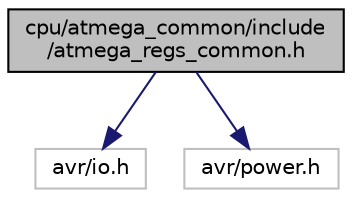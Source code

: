 digraph "cpu/atmega_common/include/atmega_regs_common.h"
{
 // LATEX_PDF_SIZE
  edge [fontname="Helvetica",fontsize="10",labelfontname="Helvetica",labelfontsize="10"];
  node [fontname="Helvetica",fontsize="10",shape=record];
  Node1 [label="cpu/atmega_common/include\l/atmega_regs_common.h",height=0.2,width=0.4,color="black", fillcolor="grey75", style="filled", fontcolor="black",tooltip="CMSIS style register definitions for the atmega family."];
  Node1 -> Node2 [color="midnightblue",fontsize="10",style="solid",fontname="Helvetica"];
  Node2 [label="avr/io.h",height=0.2,width=0.4,color="grey75", fillcolor="white", style="filled",tooltip=" "];
  Node1 -> Node3 [color="midnightblue",fontsize="10",style="solid",fontname="Helvetica"];
  Node3 [label="avr/power.h",height=0.2,width=0.4,color="grey75", fillcolor="white", style="filled",tooltip=" "];
}
